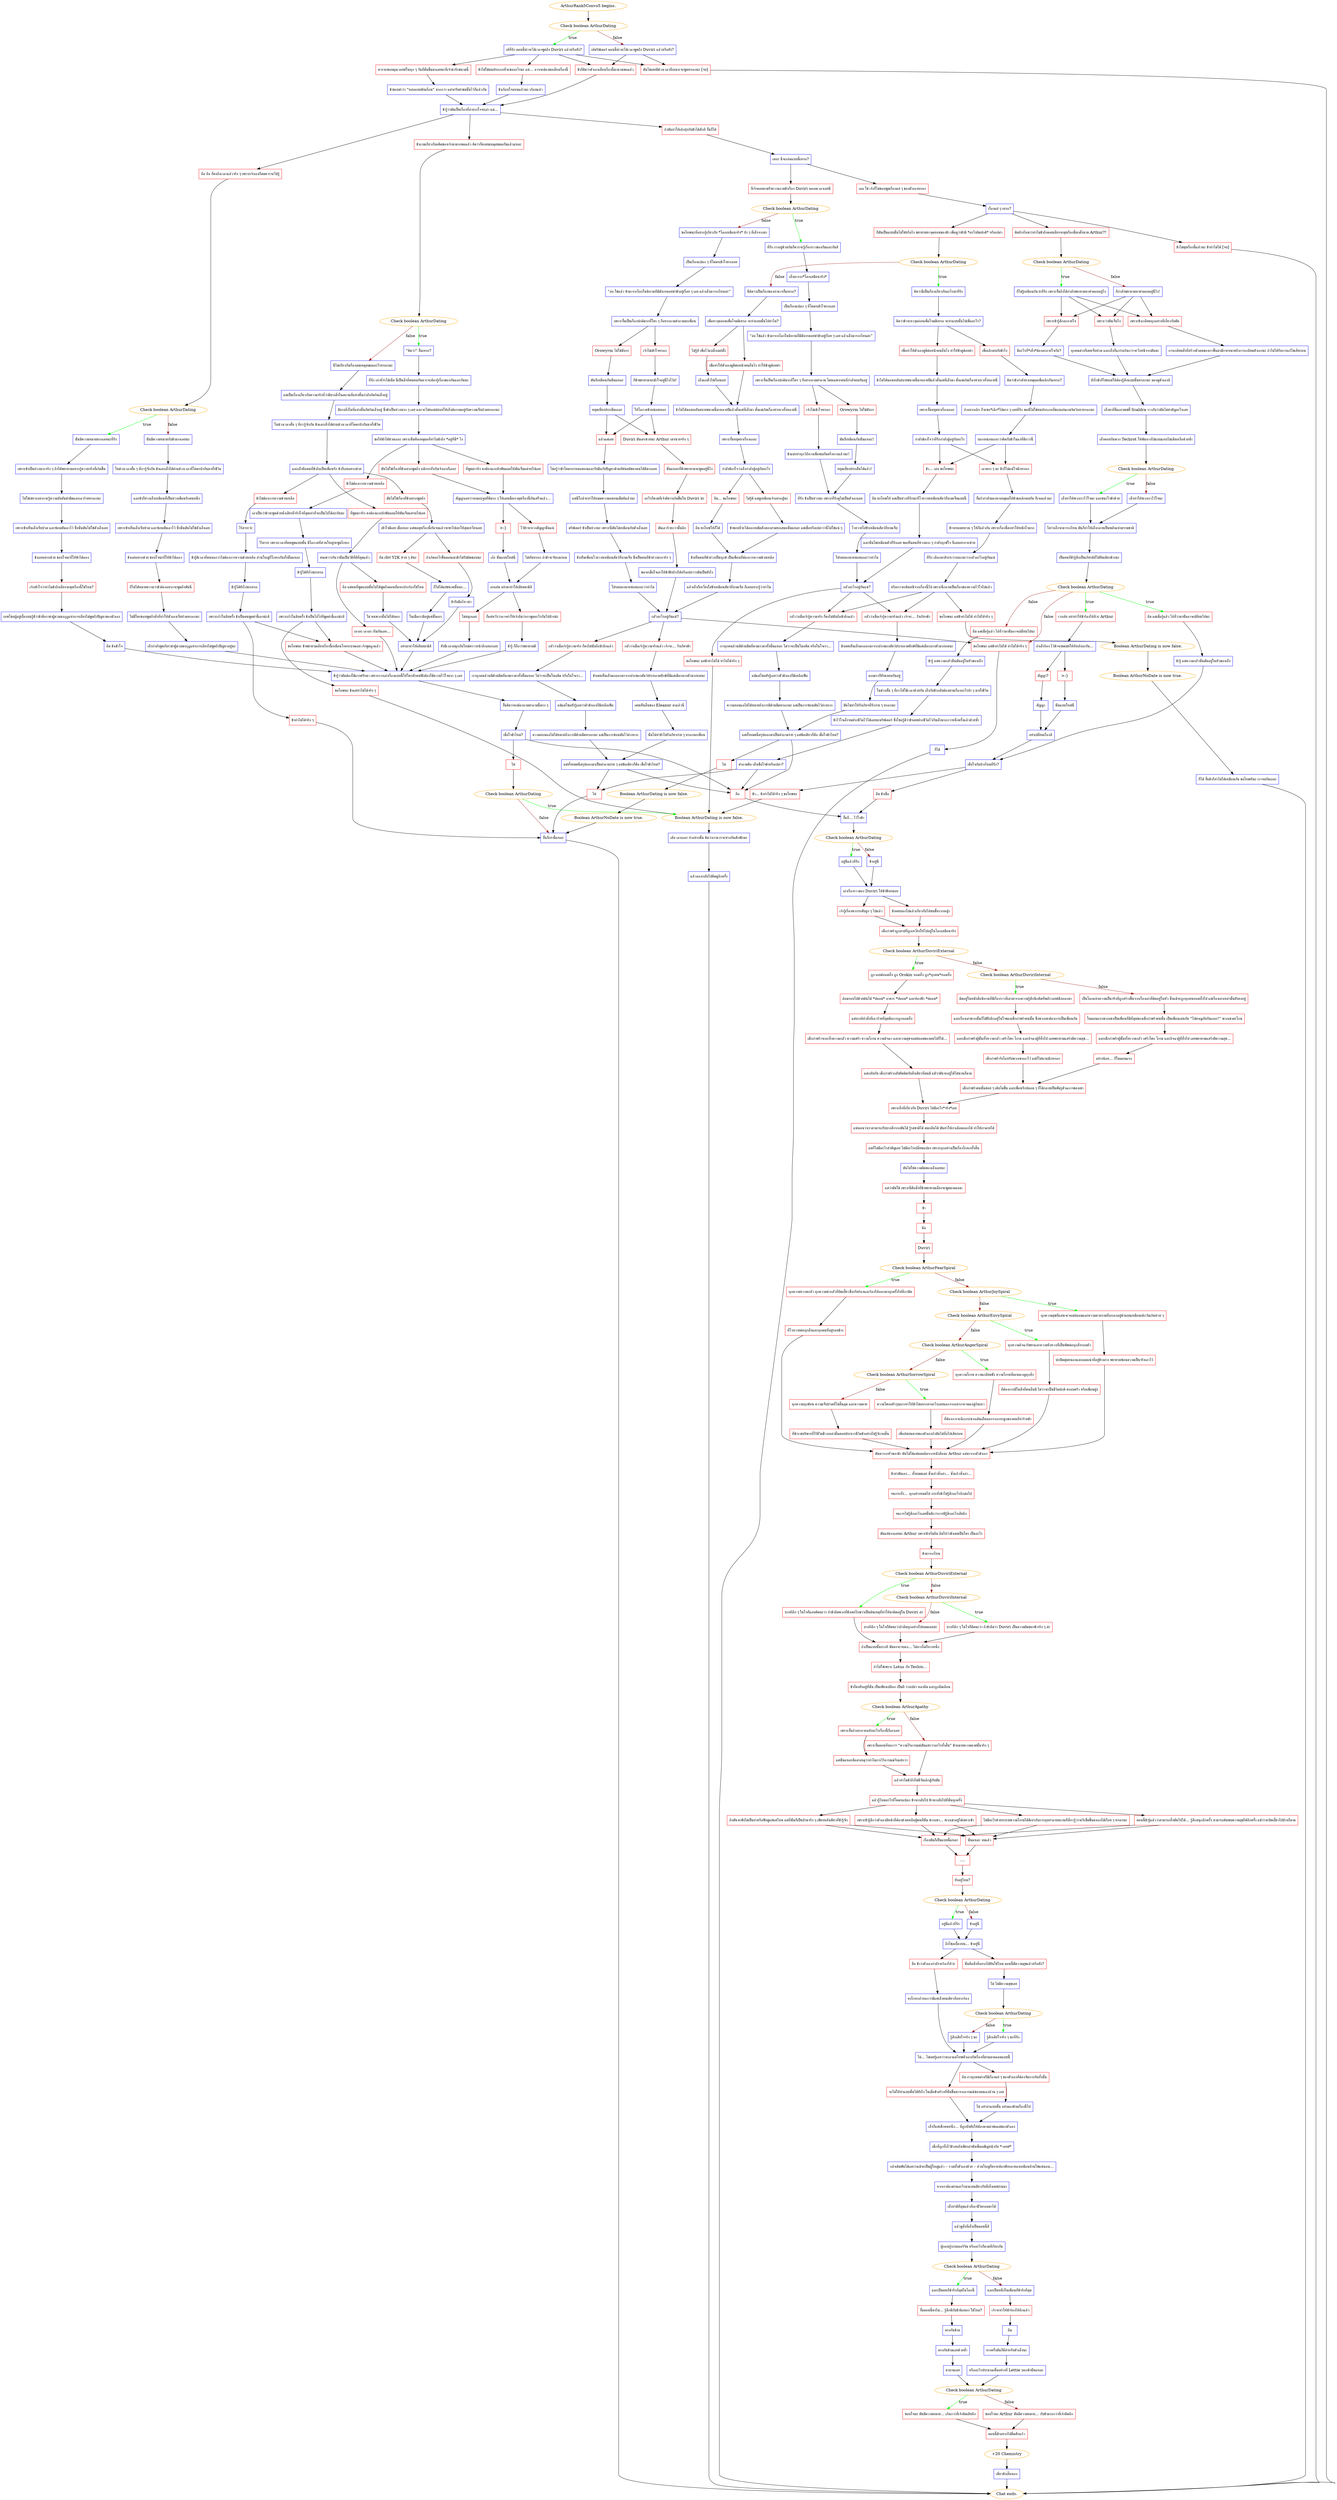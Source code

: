 digraph {
	"ArthurRank5Convo5 begins." [color=orange];
		"ArthurRank5Convo5 begins." -> j4106800456;
	j4106800456 [label="Check boolean ArthurDating",color=orange];
		j4106800456 -> j3853463550 [label=true,color=green];
		j4106800456 -> j1488686642 [label=false,color=brown];
	j3853463550 [label="เฮ้ที่รัก ตอนนี้น่าจะได้เวลาพูดถึง Duviri แล้วหรือยัง?",shape=box,color=blue];
		j3853463550 -> j937963392;
		j3853463550 -> j3157810714;
		j3853463550 -> j4103136814;
		j3853463550 -> j2330216699;
	j1488686642 [label="เฮ้ดริฟเตอร์ ตอนนี้น่าจะได้เวลาพูดถึง Duviri แล้วหรือยัง?",shape=box,color=blue];
		j1488686642 -> j4103136814;
		j1488686642 -> j2330216699;
	j937963392 [label="ควรจะขอบคุณวอยด์ในทุก ๆ วันที่ตื่นขึ้นมาเลยนะที่เจ้าน่ารักขนาดนี้",shape=box,color=red];
		j937963392 -> j1859313951;
	j3157810714 [label="ข้าไม่ใช่คนประเภทที่จะขออะไรนะ แต่... อาจจะต้องขอเลี่ยงเรื่องนี้",shape=box,color=red];
		j3157810714 -> j983787895;
	j4103136814 [label="ข้าก็คิดว่าตัวเองเลี่ยงเรื่องนี้มานานพอแล้ว",shape=box,color=red];
		j4103136814 -> j3047676925;
	j2330216699 [label="มันไม่เคยมีช่วงเวลาที่เหมาะจะพูดหรอกนะ [จบ]",shape=box,color=red];
		j2330216699 -> "Chat ends.";
	j1859313951 [label="ข้าชอบคำว่า \"หล่อแบบดิบเถื่อน\" มากกว่า แต่จะรับคำชมนั้นไว้ก็แล้วกัน",shape=box,color=blue];
		j1859313951 -> j3047676925;
	j983787895 [label="ข้าเกือบใจอ่อนแล้วนะ เกือบแล้ว",shape=box,color=blue];
		j983787895 -> j3047676925;
	j3047676925 [label="ข้ารู้ว่ามันเป็นเรื่องที่ลำบากใจจะเล่า แต่...",shape=box,color=blue];
		j3047676925 -> j1930601791;
		j3047676925 -> j2177535265;
		j3047676925 -> j980870818;
	"Chat ends." [color=orange];
	j1930601791 [label="อือ อือ ก็คงถึงเวลาแล้วจริง ๆ เพราะเจ้าเองก็สมควรจะได้รู้",shape=box,color=red];
		j1930601791 -> j813636759;
	j2177535265 [label="ข้าถามเกี่ยวกับอดีตของเจ้ามามากพอแล้ว คิดว่าก็คงสมเหตุสมผลกันแล้วแหละ",shape=box,color=red];
		j2177535265 -> j2816300089;
	j980870818 [label="ถ้ามันทำให้เลิกยุ่งกับข้าได้สักที งั้นก็ได้",shape=box,color=red];
		j980870818 -> j2866373286;
	j813636759 [label="Check boolean ArthurDating",color=orange];
		j813636759 -> j255652020 [label=true,color=green];
		j813636759 -> j3263533983 [label=false,color=brown];
	j2816300089 [label="Check boolean ArthurDating",color=orange];
		j2816300089 -> j868854741 [label=true,color=green];
		j2816300089 -> j346046920 [label=false,color=brown];
	j2866373286 [label="เฮอะ นี่จะเล่นแบบนี้เหรอ?",shape=box,color=blue];
		j2866373286 -> j1720993566;
		j2866373286 -> j2431203230;
	j255652020 [label="นั่นมีความหมายมากเลยนะที่รัก",shape=box,color=blue];
		j255652020 -> j3360411778;
	j3263533983 [label="นั่นมีความหมายกับข้ามากเลยนะ",shape=box,color=blue];
		j3263533983 -> j972972546;
	j868854741 [label="\"คิดว่า\" งั้นเหรอ?",shape=box,color=blue];
		j868854741 -> j2662059058;
	j346046920 [label="นี่ไม่เกี่ยวกับเรื่องสมเหตุสมผลอะไรหรอกนะ",shape=box,color=blue];
		j346046920 -> j981830628;
	j1720993566 [label="ก็เจ้าคอยตามรังควานถามข้าเรื่อง Duviri ตลอดเวลาเลยนี่",shape=box,color=red];
		j1720993566 -> j4256743418;
	j2431203230 [label="เออ ใช่ เจ้าก็ไม่ชอบพูดเรื่องแย่ ๆ ของตัวเองหรอก",shape=box,color=red];
		j2431203230 -> j2865408087;
	j3360411778 [label="เพราะข้าเป็นห่วงมากจริง ๆ ถึงได้พยายามอยากรู้ความจริงที่เกิดขึ้น",shape=box,color=blue];
		j3360411778 -> j4185169983;
	j972972546 [label="ในช่วงเวลาสั้น ๆ ที่เรารู้จักกัน ข้าและเอ็งได้ผ่านช่วงเวลาที่โคตรบ้ากันมาทั้งชีวิต",shape=box,color=blue];
		j972972546 -> j2365830813;
	j2662059058 [label="ที่รัก เท่าที่จำได้เนี่ย นี่เป็นสิ่งที่คนคบกันควรจะต้องรู้เรื่องของกันและกันนะ",shape=box,color=blue];
		j2662059058 -> j867701149;
	j981830628 [label="แต่เป็นเรื่องเกี่ยวกับความจริงที่ว่ามีบางสิ่งในสถานที่แห่งนั้นกำลังกัดกินเอ็งอยู่",shape=box,color=blue];
		j981830628 -> j438942784;
	j4256743418 [label="Check boolean ArthurDating",color=orange];
		j4256743418 -> j2361625243 [label=true,color=green];
		j4256743418 -> j4098729939 [label=false,color=brown];
	j2865408087 [label="เรื่องแย่ ๆ เหรอ?",shape=box,color=blue];
		j2865408087 -> j78517825;
		j2865408087 -> j1124168787;
		j2865408087 -> j3415241903;
	j4185169983 [label="ไม่ใช่เพราะอยากจะรู้ความลับอันดำมืดและเลวร้ายหรอกนะ",shape=box,color=blue];
		j4185169983 -> j1809291237;
	j2365830813 [label="และข้าก็ห่วงเอ็งเหมือนที่เป็นห่วงเพื่อนรักคนหนึ่ง",shape=box,color=blue];
		j2365830813 -> j3047428735;
	j867701149 [label="มีบางสิ่งในที่แห่งนั้นกัดกินเอ็งอยู่ ซึ่งข้าเป็นห่วงมาก ๆ เลย และจะไม่ยอมปล่อยให้เอ็งต้องจมอยู่กับความเจ็บปวดหรอกนะ",shape=box,color=blue];
		j867701149 -> j521383734;
	j438942784 [label="ในช่วงเวลาสั้น ๆ ที่เรารู้จักกัน ข้าและเอ็งได้ผ่านช่วงเวลาที่โคตรบ้ากันมาทั้งชีวิต",shape=box,color=blue];
		j438942784 -> j102631459;
	j2361625243 [label="ที่รัก เราอยู่ด้วยกันก็ควรจะรู้เรื่องราวของกันและกันสิ",shape=box,color=blue];
		j2361625243 -> j3083301549;
	j4098729939 [label="ขอโทษนะที่อยากรู้เกี่ยวกับ *โลกเหมือนจริง* บ้า ๆ ที่เอ็งจากมา",shape=box,color=blue];
		j4098729939 -> j2627773809;
	j78517825 [label="ก็มันเป็นแบบนั้นไม่ใช่หรือไง พยายามหาจุดอ่อนของข้า เพื่อดูว่าข้ามี *อะไรผิดปกติ* หรือเปล่า",shape=box,color=red];
		j78517825 -> j1328464596;
	j1124168787 [label="คิดบ้างไหมว่าทำไมข้าถึงคอยเลี่ยงจะคุยเรื่องนี้มาตั้งนาน Arthur?!",shape=box,color=red];
		j1124168787 -> j681698609;
	j3415241903 [label="ข้าไม่คุยเรื่องนี้แล้วนะ ข้าทำไม่ได้ [จบ]",shape=box,color=red];
		j3415241903 -> "Chat ends.";
	j1809291237 [label="เพราะข้าเห็นเอ็งเจ็บปวด และซ่อนมันเอาไว้ ซึ่งนั่นมันไม่ใช่ตัวเอ็งเลย",shape=box,color=blue];
		j1809291237 -> j3033972371;
	j3047428735 [label="เพราะข้าเห็นเอ็งเจ็บปวด และซ่อนมันเอาไว้ ซึ่งนั่นมันไม่ใช่ตัวเอ็งเลย",shape=box,color=blue];
		j3047428735 -> j668546982;
	j521383734 [label="ขอให้ข้าได้ช่วยเถอะ เพราะนั่นคือเหตุผลที่ทำไมข้าถึง *อยู่ที่นี่* ไง",shape=box,color=blue];
		j521383734 -> j916924565;
		j521383734 -> j3432240484;
		j521383734 -> j1530133;
	j102631459 [label="และเอ็งคือคนที่ข้าถือเป็นเพื่อนรัก ข้าก็เลยอยากช่วย",shape=box,color=blue];
		j102631459 -> j1031396356;
		j102631459 -> j1439332335;
		j102631459 -> j1361580928;
	j3083301549 [label="เอ็งมาจาก*โลกเสมือนจริง*",shape=box,color=blue];
		j3083301549 -> j844856726;
	j2627773809 [label="เป็นเรื่องแปลก ๆ ที่โคตรเข้าใจยากเลย",shape=box,color=blue];
		j2627773809 -> j2371430351;
	j1328464596 [label="Check boolean ArthurDating",color=orange];
		j1328464596 -> j1198247020 [label=true,color=green];
		j1328464596 -> j1603555814 [label=false,color=brown];
	j681698609 [label="Check boolean ArthurDating",color=orange];
		j681698609 -> j2656535879 [label=true,color=green];
		j681698609 -> j538093379 [label=false,color=brown];
	j3033972371 [label="ข้าเลยอยากช่วย ขอบใจนะที่ให้ข้าได้ลอง",shape=box,color=blue];
		j3033972371 -> j4154234923;
	j668546982 [label="ข้าเลยอยากช่วย ขอบใจนะที่ให้ข้าได้ลอง",shape=box,color=blue];
		j668546982 -> j4238250867;
	j916924565 [label="ข้าไม่ต้องการความช่วยเหลือ",shape=box,color=red];
		j916924565 -> j1746177003;
	j3432240484 [label="มันไม่ใช่เรื่องที่ข้าอยากพูดถึง แม้กระทั่งกับเจ้าเองก็เถอะ",shape=box,color=red];
		j3432240484 -> j2033495624;
	j1530133 [label="ที่พูดมาจริง คงต้องแกะผ้าพันแผลให้มันเจ็บแต่จบไปเลย",shape=box,color=red];
		j1530133 -> j2033495624;
	j1031396356 [label="มันไม่ใช่เรื่องที่ข้าอยากพูดถึง",shape=box,color=red];
		j1031396356 -> j3932152779;
	j1439332335 [label="ที่พูดมาจริง คงต้องแกะผ้าพันแผลให้มันเจ็บแต่จบไปเลย",shape=box,color=red];
		j1439332335 -> j1481805616;
	j1361580928 [label="ข้าไม่ต้องการความช่วยเหลือ",shape=box,color=red];
		j1361580928 -> j4034665307;
	j844856726 [label="เป็นเรื่องแปลก ๆ ที่โคตรเข้าใจยากเลย",shape=box,color=blue];
		j844856726 -> j3093767878;
	j2371430351 [label="“อ๋อ ใช่แล้ว ข้ามาจากโลกในนิทานที่มีมังกรคอยฆ่าข้าอยู่เรื่อย ๆ เลย แล้วเอ็งมาจากไหนล่ะ”",shape=box,color=blue];
		j2371430351 -> j3517984074;
	j1198247020 [label="คิดว่านี่เป็นเรื่องเกี่ยวกับอะไรล่ะที่รัก",shape=box,color=blue];
		j1198247020 -> j3582475876;
	j1603555814 [label="นี่คิดว่าเป็นเรื่องของอำนาจงั้นเหรอ?",shape=box,color=blue];
		j1603555814 -> j1694079493;
	j2656535879 [label="ก็ไม่รู้เหมือนกันว่ะที่รัก เพราะงั้นถึงได้กำลังพยายามหาคำตอบอยู่ไง",shape=box,color=blue];
		j2656535879 -> j1837272293;
		j2656535879 -> j199075392;
		j2656535879 -> j765629594;
	j538093379 [label="ก็กำลังพยายามหาคำตอบอยู่นี่ไง!",shape=box,color=blue];
		j538093379 -> j1837272293;
		j538093379 -> j199075392;
		j538093379 -> j765629594;
	j4154234923 [label="เจ้าเข้าใจว่าทำไมข้าถึงเลี่ยงจะคุยเรื่องนี้ใช่ไหม?",shape=box,color=red];
		j4154234923 -> j3421639345;
	j4238250867 [label="ก็ไม่ได้หมายความว่าข้าต้องอยากจะพูดถึงมันนี่",shape=box,color=red];
		j4238250867 -> j3538392842;
	j1746177003 [label="เอาเป็นว่าข้าจะพูดด้วยน้ำเสียงที่จริงใจที่สุดเท่าที่จะเป็นไปได้ละกันนะ",shape=box,color=blue];
		j1746177003 -> j67287863;
	j2033495624 [label="สัญญาเลยว่าจะมอบจูบที่ดีมาก ๆ ให้เลยเมื่อเราคุยเรื่องนี้กันเสร็จแล้ว...",shape=box,color=blue];
		j2033495624 -> j2394898271;
		j2033495624 -> j2438865622;
	j3932152779 [label="เข้าใจดีเลย เชื่อเหอะ แต่พอคุยเรื่องนี้กันจบแล้วจะพาไปเมาให้สุดเหวี่ยงเลย",shape=box,color=blue];
		j3932152779 -> j3835152440;
		j3932152779 -> j3487960380;
	j1481805616 [label="คนเขาว่ากันว่านั่นเป็นวิธีที่ดีที่สุดแล้ว",shape=box,color=blue];
		j1481805616 -> j2513320144;
		j1481805616 -> j2823961313;
	j4034665307 [label="ไร้สาระว่ะ",shape=box,color=blue];
		j4034665307 -> j2432754097;
	j3093767878 [label="“อ๋อ ใช่แล้ว ข้ามาจากโลกในนิทานที่มีมังกรคอยฆ่าข้าอยู่เรื่อย ๆ เลย แล้วเอ็งมาจากไหนล่ะ”",shape=box,color=blue];
		j3093767878 -> j13130709;
	j3517984074 [label="เพราะงั้นเป็นเรื่องปกติมากที่ใคร ๆ ก็อยากถามคำถามนะเพื่อน",shape=box,color=blue];
		j3517984074 -> j1508757375;
		j3517984074 -> j423924126;
	j3582475876 [label="คิดว่าข้าจะหาจุดอ่อนเพื่อโจมตีเหรอ จะทำแบบนั้นไปเพื่ออะไร?",shape=box,color=blue];
		j3582475876 -> j3657207477;
		j3582475876 -> j1213006211;
	j1694079493 [label="เพื่อหาจุดอ่อนเพื่อโจมตีเหรอ จะทำแบบนั้นไปทำไม?",shape=box,color=blue];
		j1694079493 -> j2924698170;
		j1694079493 -> j2539693278;
	j1837272293 [label="เพราะข้ารู้สึกละอายใจ",shape=box,color=red];
		j1837272293 -> j2559756526;
	j199075392 [label="เพราะว่ามันเจ็บไง",shape=box,color=red];
		j199075392 -> j3926320675;
	j765629594 [label="เพราะข้าเกลียดทุกอย่างที่เกี่ยวกับมัน",shape=box,color=red];
		j765629594 -> j1661061966;
	j3421639345 [label="เทพโซลผู้อยู่เบื้องบนรู้ดีว่าข้าคือราชาผู้สวมมงกุฎแห่งการเลี่ยงไม่พูดถึงปัญหาของตัวเอง",shape=box,color=blue];
		j3421639345 -> j1093788685;
	j3538392842 [label="ไม่มีใครชอบพูดถึงสิ่งที่ทำให้ตัวเองเจ็บปวดหรอกนะ",shape=box,color=blue];
		j3538392842 -> j3103734201;
	j67287863 [label="ไร้สาระ เพราะเวลาที่คนพูดแบบนั้น มีโอกาสที่ส่วนใหญ่จะพูดโกหก",shape=box,color=blue];
		j67287863 -> j1856018651;
	j2394898271 [label="ไว้ข้าจะทวงสัญญานั่นแน่",shape=box,color=red];
		j2394898271 -> j3685388724;
	j2438865622 [label=">:}",shape=box,color=red];
		j2438865622 -> j2788336646;
	j3835152440 [label="อืม เบียร์ Y2K ห่วย ๆ สินะ",shape=box,color=red];
		j3835152440 -> j3988026686;
	j3487960380 [label="ถ้าเกิดอะไรขึ้นตอนเมาข้าไม่รับผิดชอบนะ",shape=box,color=red];
		j3487960380 -> j875883414;
	j2513320144 [label="อือ แต่คนที่พูดแบบนั้นไม่ได้พูดถึงตอนที่แหกปากร้องใช่ไหม",shape=box,color=red];
		j2513320144 -> j2463716536;
	j2823961313 [label="เอาละ เอาละ เริ่มกันเลย...",shape=box,color=red];
		j2823961313 -> j3984962951;
	j2432754097 [label="ข้ารู้ดีเวลาที่คนบอกว่าไม่ต้องการความช่วยเหลือ ส่วนใหญ่ก็โกหกกันทั้งนั้นแหละ",shape=box,color=blue];
		j2432754097 -> j2908964207;
	j13130709 [label="เพราะงั้นเป็นเรื่องปกติมากที่ใคร ๆ ก็อยากถามคำถาม โดยเฉพาะคนที่กำลังคบกันอยู่",shape=box,color=blue];
		j13130709 -> j3158312562;
		j13130709 -> j1800475476;
	j1508757375 [label="เจ้าไม่เข้าใจหรอก",shape=box,color=red];
		j1508757375 -> j2951596335;
	j423924126 [label="Orowyrm ไม่ใช่มังกร",shape=box,color=red];
		j423924126 -> j3463480825;
	j3657207477 [label="เพื่อทำให้ตัวเองดูดีต่อหน้าคนอื่นไง ทำให้ข้าดูด้อยค่า",shape=box,color=red];
		j3657207477 -> j501903921;
	j1213006211 [label="เพื่อเลิกคบกับข้าไง",shape=box,color=red];
		j1213006211 -> j2004604930;
	j2924698170 [label="เพื่อทำให้ตัวเองดูดีต่อหน้าคนอื่นไง ทำให้ข้าดูด้อยค่า",shape=box,color=red];
		j2924698170 -> j1477322229;
	j2539693278 [label="ไม่รู้สิ เพื่อไว้แบล็กเมล์มั้ง",shape=box,color=red];
		j2539693278 -> j2396510847;
	j2559756526 [label="มีอะไรที่*เอ็ง*ต้องละอายใจกัน?",shape=box,color=blue];
		j2559756526 -> j654271596;
	j3926320675 [label="ทุกคนต่างก็เคยเจ็บปวด และเอ็งก็แกร่งเกินกว่าจะวิ่งหนีจากมันนะ",shape=box,color=blue];
		j3926320675 -> j654271596;
	j1661061966 [label="การเกลียดสิ่งที่สร้างตัวตนของเราขึ้นมามักจะหมายถึงการเกลียดตัวเองนะ ถ้าไม่ได้รับการแก้ไขเสียก่อน",shape=box,color=blue];
		j1661061966 -> j654271596;
	j1093788685 [label="อืม ข้าเข้าใจ",shape=box,color=blue];
		j1093788685 -> j3984962951;
	j3103734201 [label="เอ็งกำลังพูดกับราชาผู้สวมมงกุฎแห่งการเลี่ยงไม่พูดถึงปัญหาอยู่นะ",shape=box,color=blue];
		j3103734201 -> j3984962951;
	j1856018651 [label="ข้ารู้ได้ยังไงน่ะเหรอ",shape=box,color=blue];
		j1856018651 -> j639462986;
	j3685388724 [label="ไม่ทันหรอก ถ้าข้าจะจับกดก่อน",shape=box,color=blue];
		j3685388724 -> j2516273332;
	j2788336646 [label="เอ๊ะ นั่นแบบใหม่นี่",shape=box,color=blue];
		j2788336646 -> j2516273332;
	j3988026686 [label="ก็ไม่ได้แย่ขนาดนั้นนะ...",shape=box,color=blue];
		j3988026686 -> j1134819643;
	j875883414 [label="ข้ารับมือไหวน่า",shape=box,color=blue];
		j875883414 -> j1264134041;
	j2463716536 [label="ไม่ คนพวกนั้นไม่ได้บอก",shape=box,color=blue];
		j2463716536 -> j1264134041;
	j3984962951 [label="ข้ารู้ว่ามันต้องใช้แรงศรัทธา เพราะการเล่าเรื่องแบบนี้ให้ใครสักคนฟังต้องใช้ความไว้ใจมาก ๆ เลย",shape=box,color=blue];
		j3984962951 -> j1054830671;
	j2908964207 [label="ข้ารู้ได้ยังไงน่ะเหรอ",shape=box,color=blue];
		j2908964207 -> j1514090716;
	j3158312562 [label="เจ้าไม่เข้าใจหรอก",shape=box,color=red];
		j3158312562 -> j689146676;
	j1800475476 [label="Orowyrm ไม่ใช่มังกร",shape=box,color=red];
		j1800475476 -> j2926881680;
	j2951596335 [label="ก็ข้าพยายามจะเข้าใจอยู่นี่ไงโว้ย!",shape=box,color=blue];
		j2951596335 -> j1858185852;
	j3463480825 [label="มันก็เหมือนกันนั่นแหละ",shape=box,color=blue];
		j3463480825 -> j863677137;
	j501903921 [label="ข้าไม่ได้นอนหลับสบายขนาดนี้มาหลายปีแล้วตั้งแต่ที่เอ็งมา ตั้งแต่เกิดเรื่องห่าเหวทั้งหลายนี่",shape=box,color=blue];
		j501903921 -> j3756946586;
	j2004604930 [label="คิดว่าข้ากำลังหาเหตุผลเพื่อเลิกกันเหรอ?",shape=box,color=blue];
		j2004604930 -> j3646534778;
	j1477322229 [label="ข้าไม่ได้นอนหลับสบายขนาดนี้มาหลายปีแล้วตั้งแต่ที่เอ็งมา ตั้งแต่เกิดเรื่องห่าเหวทั้งหลายนี่",shape=box,color=blue];
		j1477322229 -> j3449872224;
	j2396510847 [label="เอ็งแถมั่วไปเรื่อยเลย",shape=box,color=blue];
		j2396510847 -> j1477322229;
	j654271596 [label="ยังไงข้าก็ไม่ยอมให้ต้องรู้สึกแบบนั้นหรอกนะ มองดูตัวเองสิ",shape=box,color=blue];
		j654271596 -> j3662280753;
	j639462986 [label="เพราะเก้าในสิบครั้ง ข้าเป็นไอ้โง่ที่พูดคำนี้เองน่ะสิ",shape=box,color=blue];
		j639462986 -> j230080270;
		j639462986 -> j466105225;
	j2516273332 [label="อะแฮ่ม อย่ามาทำให้เสียสมาธิสิ",shape=box,color=blue];
		j2516273332 -> j1586350042;
		j2516273332 -> j1874227956;
	j1134819643 [label="ในเมื่อเรามีอยู่แค่นั้นเอง",shape=box,color=blue];
		j1134819643 -> j1264134041;
	j1264134041 [label="อย่ามาทำให้เสียสมาธิสิ",shape=box,color=blue];
		j1264134041 -> j3984962951;
	j1054830671 [label="งั้นคิดว่าคงต้องถามคำถามนี้ตรง ๆ",shape=box,color=blue];
		j1054830671 -> j37496408;
	j1514090716 [label="เพราะเก้าในสิบครั้ง ข้าเป็นคนพูดคำนี้เองน่ะสิ",shape=box,color=blue];
		j1514090716 -> j230080270;
		j1514090716 -> j3491937376;
	j689146676 [label="ข้าแม่งทำทุกวิถีทางเพื่อพบกันครึ่งทางแล้วนะ!",shape=box,color=blue];
		j689146676 -> j3809995849;
	j2926881680 [label="มันก็เหมือนกันนั่นแหละ!",shape=box,color=blue];
		j2926881680 -> j537500156;
	j1858185852 [label="ให้โอกาสข้าหน่อยเหอะ",shape=box,color=blue];
		j1858185852 -> j658685764;
		j1858185852 -> j2768319034;
	j863677137 [label="หยุดเบี่ยงประเด็นเถอะ",shape=box,color=blue];
		j863677137 -> j658685764;
		j863677137 -> j2768319034;
	j3756946586 [label="เพราะงั้นหยุดหาเรื่องเถอะ",shape=box,color=blue];
		j3756946586 -> j3816870968;
	j3646534778 [label="ถ้าอยากเลิก ก็จะขอ*เลิก*ไปตรง ๆ เลยที่รัก พอดีไม่ใช่คนประเภทที่ชอบเล่นเกมจิตวิทยาหรอกนะ",shape=box,color=blue];
		j3646534778 -> j1478404762;
	j3449872224 [label="เพราะงั้นหยุดหาเรื่องเถอะ",shape=box,color=blue];
		j3449872224 -> j3271168248;
	j3662280753 [label="เอ็งมาที่นี่และบดขยี้ Scaldra ราวกับว่ามันไม่สำคัญอะไรเลย",shape=box,color=blue];
		j3662280753 -> j3830131920;
	j230080270 [label="ขอโทษนะ ข้าพยายามเลี่ยงเรื่องนี้เหมือนโรคระบาดเลย เจ้าพูดถูกแล้ว",shape=box,color=red];
		j230080270 -> j3984962951;
	j466105225 [label="ขอโทษนะ ข้าแค่ทำไม่ได้จริง ๆ",shape=box,color=red];
		j466105225 -> j2064024851;
	j1586350042 [label="ไม่สนุกเลย",shape=box,color=red];
		j1586350042 -> j744653308;
	j1874227956 [label="ก็แค่หวังว่าอาจทำให้เจ้าลืมว่าเราพูดอะไรกันไปบ้างน่ะ",shape=box,color=red];
		j1874227956 -> j3832567954;
	j37496408 [label="เชื่อใจข้าไหม?",shape=box,color=blue];
		j37496408 -> j1645485953;
		j37496408 -> j3833731473;
	j3491937376 [label="ข้าทำไม่ได้จริง ๆ",shape=box,color=red];
		j3491937376 -> j2328987251;
	j3809995849 [label="ที่รัก ข้าเป็นห่วงนะ เพราะที่รักดูไม่เป็นตัวเองเลย",shape=box,color=blue];
		j3809995849 -> j2911472837;
	j537500156 [label="หยุดเบี่ยงประเด็นได้แล้ว!",shape=box,color=blue];
		j537500156 -> j3809995849;
	j658685764 [label="Duviri มันเฮงซวยนะ Arthur เฮงซวยจริง ๆ",shape=box,color=red];
		j658685764 -> j2965430656;
	j2768319034 [label="แล้วแต่เลย",shape=box,color=red];
		j2768319034 -> j1148268157;
	j3816870968 [label="กำลังข้องใจว่าที่รักกำลังสู้อยู่กับอะไร",shape=box,color=blue];
		j3816870968 -> j3047257166;
		j3816870968 -> j2840526591;
	j1478404762 [label="บอกหน่อยเถอะว่าคิดกับข้าในแง่ที่ดีกว่านี้",shape=box,color=blue];
		j1478404762 -> j3047257166;
		j1478404762 -> j2840526591;
	j3271168248 [label="กำลังข้องใจว่าเอ็งกำลังสู้อยู่กับอะไร",shape=box,color=blue];
		j3271168248 -> j238345414;
		j3271168248 -> j3326295233;
	j3830131920 [label="เอ็งคอยกันพวก Techrot ให้พ้นทางไปแบบแทบไม่เสียเหงื่อด้วยซ้ำ",shape=box,color=blue];
		j3830131920 -> j3874916649;
	j2064024851 [label="Boolean ArthurDating is now false.",color=orange];
		j2064024851 -> j3236842014;
	j744653308 [label="ยังมีเวลาสนุกกันใหม่คราวหน้าอีกเยอะเลย",shape=box,color=blue];
		j744653308 -> j3984962951;
	j3832567954 [label="ข้ารู้ ก็ถือว่าพยายามดี",shape=box,color=blue];
		j3832567954 -> j3984962951;
	j1645485953 [label="อือ",shape=box,color=red];
		j1645485953 -> j4293879600;
	j3833731473 [label="ไม่",shape=box,color=red];
		j3833731473 -> j756413796;
	j2328987251 [label="งั้นก็เท่านี้แหละ",shape=box,color=blue];
		j2328987251 -> "Chat ends.";
	j2911472837 [label="โวยวายใส่ข้าเหมือนสัตว์ที่บาดเจ็บ",shape=box,color=blue];
		j2911472837 -> j846008905;
	j2965430656 [label="นั่นแหละที่ข้าพยายามจะพูดอยู่นี่ไง",shape=box,color=red];
		j2965430656 -> j1711691950;
	j1148268157 [label="โซลรู้ว่าข้าโคตรทรหดอดทนและรับมือกับปัญหาด้านทัศนคติของคนได้ดีมากเลย",shape=box,color=blue];
		j1148268157 -> j2967472448;
	j3047257166 [label="ข้า... เอ่อ ขอโทษนะ",shape=box,color=red];
		j3047257166 -> j2996502381;
	j2840526591 [label="เอาตรง ๆ นะ ข้าก็ไม่แน่ใจนักหรอก",shape=box,color=red];
		j2840526591 -> j985958052;
	j238345414 [label="อืม... ขอโทษนะ",shape=box,color=red];
		j238345414 -> j2470953066;
	j3326295233 [label="ไม่รู้ดิ แต่ดูเหมือนเจ้าอยากสู้นะ",shape=box,color=red];
		j3326295233 -> j734730832;
	j3874916649 [label="Check boolean ArthurDating",color=orange];
		j3874916649 -> j2779808335 [label=true,color=green];
		j3874916649 -> j289323678 [label=false,color=brown];
	j3236842014 [label="เฮ้อ เอาเถอะ ถ้าอย่างนั้น คิดว่าเราควรจะห่างกันสักพักนะ",shape=box,color=blue];
		j3236842014 -> j2052473229;
	j4293879600 [label="งั้นก็... ไว้ใจข้า",shape=box,color=blue];
		j4293879600 -> j2112843565;
	j756413796 [label="Check boolean ArthurDating",color=orange];
		j756413796 -> j2064024851 [label=true,color=green];
		j756413796 -> j2328987251 [label=false,color=brown];
	j846008905 [label="โปรดบอกมาหน่อยเถอะว่าทำไม",shape=box,color=blue];
		j846008905 -> j615532424;
	j1711691950 [label="อะไรก็ตามที่เจ้าคิดว่าเกิดขึ้นใน Duviri น่ะ",shape=box,color=red];
		j1711691950 -> j1875119401;
	j2967472448 [label="แต่นี่ใกล้จะทำให้หมดความอดทนเต็มทีแล้วนะ",shape=box,color=blue];
		j2967472448 -> j3358829402;
	j2996502381 [label="อืม ยกโทษให้ แต่เป็นห่วงที่รักนะที่โวยวายเหมือนสัตว์ที่บาดเจ็บแบบนี้",shape=box,color=blue];
		j2996502381 -> j2677049525;
	j985958052 [label="งั้นถ้ากำลังมองหาเหตุผลให้ข้าขอเลิกคบกัน ก็เจอแล้วนะ",shape=box,color=blue];
		j985958052 -> j3678887459;
	j2470953066 [label="อืม ยกโทษให้ก็ได้",shape=box,color=blue];
		j2470953066 -> j3906328874;
	j734730832 [label="ข้าชอบที่จะได้ออกหมัดสักสองสามยกเสมอนั่นแหละ แต่เชื่อหรือเปล่าว่านี่ไม่ใช่แน่ ๆ",shape=box,color=blue];
		j734730832 -> j3906328874;
	j2779808335 [label="เอ็งทำให้พวกเราไว้ใจนะ และชนะใจข้าด้วย",shape=box,color=blue];
		j2779808335 -> j1826152017;
	j289323678 [label="เอ็งทำให้พวกเราไว้ใจนะ",shape=box,color=blue];
		j289323678 -> j1826152017;
	j2052473229 [label="แล้วลองกลับไปคิดดูอีกครั้ง",shape=box,color=blue];
		j2052473229 -> "Chat ends.";
	j2112843565 [label="Check boolean ArthurDating",color=orange];
		j2112843565 -> j1035925301 [label=true,color=green];
		j2112843565 -> j27521126 [label=false,color=brown];
	j615532424 [label="กลัวอะไรอยู่กันแน่?",shape=box,color=blue];
		j615532424 -> j3139113035;
		j615532424 -> j594792273;
		j615532424 -> j1169434543;
	j1875119401 [label="มันเลวร้ายกว่านั้นอีก",shape=box,color=red];
		j1875119401 -> j1109306563;
	j3358829402 [label="ดริฟเตอร์ ข้าเป็นห่วงนะ เพราะนี่มันไม่เหมือนกับตัวเอ็งเลย",shape=box,color=blue];
		j3358829402 -> j1278907031;
	j2677049525 [label="และนั่นไม่เหมือนตัวที่รักเลย พอเห็นคนที่ห่วงมาก ๆ กำลังทุกข์ใจ ก็เลยอยากจะช่วย",shape=box,color=blue];
		j2677049525 -> j615532424;
	j3678887459 [label="ข้าจะยอมหยวน ๆ ให้ก็แล้วกัน เพราะเรื่องนี้คงทำให้หนักใจมาก",shape=box,color=blue];
		j3678887459 -> j3591216532;
	j3906328874 [label="ข้าเห็นคนที่ข้าห่วงเป็นทุกข์ เป็นเพื่อนที่ต้องการความช่วยเหลือ",shape=box,color=blue];
		j3906328874 -> j3621890769;
	j1826152017 [label="ไม่ว่าเอ็งจะมาจากไหน มันก็ทำให้เอ็งกลายเป็นพลังแห่งธรรมชาติ",shape=box,color=blue];
		j1826152017 -> j168438081;
	j1035925301 [label="อยู่นี่แล้วที่รัก",shape=box,color=blue];
		j1035925301 -> j205944650;
	j27521126 [label="ข้าอยู่นี่",shape=box,color=blue];
		j27521126 -> j205944650;
	j3139113035 [label="ขอโทษนะ แต่ข้าทำไม่ได้ ทำไม่ได้จริง ๆ",shape=box,color=red];
		j3139113035 -> j2064024851;
	j594792273 [label="กลัวว่าเมื่อเจ้ารู้ความจริงแล้ว เจ้าจะ... รังเกียจข้า",shape=box,color=red];
		j594792273 -> j3254716198;
	j1169434543 [label="กลัวว่าเมื่อเจ้ารู้ความจริง ก็คงไม่นับถือข้าอีกแล้ว",shape=box,color=red];
		j1169434543 -> j914527451;
	j1109306563 [label="พอจะเชื่อใจเล่าให้ข้าฟังบ้างได้หรือเปล่าว่ามันเป็นยังไง",shape=box,color=blue];
		j1109306563 -> j725031143;
	j1278907031 [label="ข้าเห็นเพื่อนโวยวายเหมือนสัตว์ที่บาดเจ็บ ซึ่งเป็นคนที่ข้าห่วงมากจริง ๆ",shape=box,color=blue];
		j1278907031 -> j1817290884;
	j3591216532 [label="ที่รัก เลือกมาสิระหว่างบอกมาว่ากลัวอะไรอยู่กันแน่",shape=box,color=blue];
		j3591216532 -> j2713510809;
	j3621890769 [label="แล้วเอ็งก็เหวี่ยงใส่ข้าเหมือนสัตว์ที่บาดเจ็บ ก็เลยอยากรู้ว่าทำไม",shape=box,color=blue];
		j3621890769 -> j725031143;
	j168438081 [label="เป็นคนที่ข้ารู้สึกเป็นเกียรติที่ได้ยืนเคียงข้างนะ",shape=box,color=blue];
		j168438081 -> j303845009;
	j205944650 [label="เล่าเรื่องราวของ Duviri ให้ข้าฟังหน่อย",shape=box,color=blue];
		j205944650 -> j1620210893;
		j205944650 -> j1529361038;
	j3254716198 [label="ข้าเคยเห็นเอ็งตกออกมาจากปากของสัตว์ประหลาดยักษ์ที่มีแต่เมือกบางตัวมาก่อนนะ",shape=box,color=blue];
		j3254716198 -> j3947336297;
	j914527451 [label="เราทุกคนล้วนมีด้านมืดที่ตามเรามาทั้งนั้นแหละ ไม่ว่าจะเป็นในอดีต หรือในใจเรา...",shape=box,color=blue];
		j914527451 -> j901031301;
	j725031143 [label="กลัวอะไรอยู่กันแน่?",shape=box,color=blue];
		j725031143 -> j4252976560;
		j725031143 -> j1996824764;
		j725031143 -> j1186323194;
	j1817290884 [label="โปรดบอกมาหน่อยเถอะว่าทำไม",shape=box,color=blue];
		j1817290884 -> j725031143;
	j2713510809 [label="หรือเราจะเดินหนีจากเรื่องนี้ไป เพราะนี่กลายเป็นเรื่องของความไว้ใจไปแล้ว",shape=box,color=blue];
		j2713510809 -> j594792273;
		j2713510809 -> j1169434543;
		j2713510809 -> j2144286180;
	j303845009 [label="Check boolean ArthurDating",color=orange];
		j303845009 -> j2081784820 [label=true,color=green];
		j303845009 -> j4284399575 [label=true,color=green];
		j303845009 -> j320487029 [label=false,color=brown];
		j303845009 -> j1186323194 [label=false,color=brown];
	j1620210893 [label="เจ้ารู้เรื่องพวกระดับสูง ๆ ไปแล้ว",shape=box,color=red];
		j1620210893 -> j3822843400;
	j1529361038 [label="ข้าเคยบอกไปแล้วเกี่ยวกับไอ้ชนชั้นรากหญ้า",shape=box,color=red];
		j1529361038 -> j3822843400;
	j3947336297 [label="แถมเราก็ยังคงคบกันอยู่",shape=box,color=blue];
		j3947336297 -> j4090502185;
	j901031301 [label="แม้แต่โซลยังรู้เลยว่าตัวข้าเองก็มีเหลือเฟือ",shape=box,color=blue];
		j901031301 -> j980197585;
	j4252976560 [label="กลัวว่าเมื่อเจ้ารู้ความจริงแล้ว เจ้าจะ... รังเกียจข้า",shape=box,color=red];
		j4252976560 -> j413278695;
	j1996824764 [label="กลัวว่าเมื่อเจ้ารู้ความจริง ก็คงไม่นับถือข้าอีกแล้ว",shape=box,color=red];
		j1996824764 -> j2620584883;
	j1186323194 [label="ขอโทษนะ แต่ข้าทำไม่ได้ ทำไม่ได้จริง ๆ",shape=box,color=red];
		j1186323194 -> j675880803;
	j2144286180 [label="ขอโทษนะ แต่ข้าทำไม่ได้ ทำไม่ได้จริง ๆ",shape=box,color=red];
		j2144286180 -> j380616572;
	j2081784820 [label="เวรเอ้ย อย่าทำให้ข้าร้องไห้สิวะ Arthur",shape=box,color=red];
		j2081784820 -> j1521573743;
	j4284399575 [label="อืม แต่เมื่อรู้แล้ว ไอ้ที่ว่ามานั่นอาจเปลี่ยนไปนะ",shape=box,color=red];
		j4284399575 -> j1476249294;
	j320487029 [label="อืม แต่เมื่อรู้แล้ว ไอ้ที่ว่ามานั่นอาจเปลี่ยนไปนะ",shape=box,color=red];
		j320487029 -> j4031179875;
	j3822843400 [label="เด็กกำพร้าถูกสาปที่ถูกเหวี่ยงให้ไปอยู่ในโลกเสมือนจริง",shape=box,color=red];
		j3822843400 -> j2721145121;
	j4090502185 [label="มันไม่ทำให้รังเกียจที่รักง่าย ๆ หรอกนะ",shape=box,color=blue];
		j4090502185 -> j1732926556;
	j980197585 [label="ความอ่อนแอไม่ได้หมายถึงการมีด้านมืดหรอกนะ แต่เป็นการซ่อนมันไว้ต่างหาก",shape=box,color=blue];
		j980197585 -> j1732926556;
	j413278695 [label="ข้าเคยเห็นเอ็งตกออกมาจากปากของสัตว์ประหลาดยักษ์ที่มีแต่เมือกบางตัวมาก่อนนะ",shape=box,color=blue];
		j413278695 -> j487768542;
	j2620584883 [label="เราทุกคนล้วนมีด้านมืดที่ตามเรามาทั้งนั้นแหละ ไม่ว่าจะเป็นในอดีต หรือในใจเรา...",shape=box,color=blue];
		j2620584883 -> j598837047;
	j675880803 [label="ก็ได้",shape=box,color=blue];
		j675880803 -> "Chat ends.";
	j380616572 [label="Boolean ArthurDating is now false.",color=orange];
		j380616572 -> j2904436509;
	j1521573743 [label="ถ้าเอ็งร้อง ไว้ข้าจะชดเชยให้ทีหลังละกัน...",shape=box,color=blue];
		j1521573743 -> j3810654234;
		j1521573743 -> j201086101;
	j1476249294 [label="ข้ารู้ แต่ความกลัวนั่นมันอยู่ในหัวของเอ็ง",shape=box,color=blue];
		j1476249294 -> j313125252;
	j4031179875 [label="ข้ารู้ แต่ความกลัวนั่นมันอยู่ในหัวของเอ็ง",shape=box,color=blue];
		j4031179875 -> j1421474572;
	j2721145121 [label="Check boolean ArthurDuviriExternal",color=orange];
		j2721145121 -> j4178868438 [label=true,color=green];
		j2721145121 -> j2230506999 [label=false,color=brown];
	j1732926556 [label="แต่ทั้งหมดนี่สรุปออกมาเป็นคำถามง่าย ๆ แค่ข้อเดียวก็คือ เชื่อใจข้าไหม?",shape=box,color=blue];
		j1732926556 -> j1645485953;
		j1732926556 -> j1003301402;
	j487768542 [label="เคยเห็นลิ้นของ Eleanor มาแล้วนี่",shape=box,color=blue];
		j487768542 -> j3404066993;
	j598837047 [label="แม้แต่โซลยังรู้เลยว่าตัวข้าเองก็มีเหลือเฟือ",shape=box,color=blue];
		j598837047 -> j2941088925;
	j2904436509 [label="Boolean ArthurNoDate is now true.",color=orange];
		j2904436509 -> j634347102;
	j3810654234 [label="สัญญา?",shape=box,color=red];
		j3810654234 -> j2281907367;
	j201086101 [label=">:}",shape=box,color=red];
		j201086101 -> j2787661032;
	j313125252 [label="เชื่อใจกันบ้างไหมที่รัก?",shape=box,color=blue];
		j313125252 -> j3714314409;
		j313125252 -> j3971352714;
	j1421474572 [label="ในช่วงสั้น ๆ ที่เราได้ใช้เวลาด้วยกัน เอ็งกับข้ากลับต้องผ่านเรื่องอะไรบ้า ๆ มาทั้งชีวิต",shape=box,color=blue];
		j1421474572 -> j2995930681;
	j4178868438 [label="ถูกวอยด์ทอดทิ้ง ถูก Orokin ทอดทิ้ง ถูก*ทุกคน*ทอดทิ้ง",shape=box,color=red];
		j4178868438 -> j3516058059;
	j2230506999 [label="Check boolean ArthurDuviriInternal",color=orange];
		j2230506999 -> j3570645174 [label=true,color=green];
		j2230506999 -> j418923987 [label=false,color=brown];
	j1003301402 [label="ไม่",shape=box,color=red];
		j1003301402 -> j122152813;
	j3404066993 [label="นั่นไม่ทำข้าไม่รังเกียจง่าย ๆ หรอกนะเพื่อน",shape=box,color=blue];
		j3404066993 -> j1620098575;
	j2941088925 [label="ความอ่อนแอไม่ได้หมายถึงการมีด้านมืดหรอกนะ แต่เป็นการซ่อนมันไว้ต่างหาก",shape=box,color=blue];
		j2941088925 -> j1620098575;
	j634347102 [label="ก็ได้ งั้นข้าก็ทำไม่ได้เหมือนกัน ขอโทษทีนะ เราจบกันเถอะ",shape=box,color=blue];
		j634347102 -> "Chat ends.";
	j2281907367 [label="สัญญา",shape=box,color=blue];
		j2281907367 -> j283554686;
	j2787661032 [label="นั่นแบบใหม่นี่",shape=box,color=blue];
		j2787661032 -> j283554686;
	j3714314409 [label="อืม ข้าเชื่อ",shape=box,color=red];
		j3714314409 -> j4293879600;
	j3971352714 [label="ข้า... ข้าทำไม่ได้จริง ๆ ขอโทษนะ",shape=box,color=red];
		j3971352714 -> j2064024851;
	j2995930681 [label="ข้าไว้ใจเอ็งจนฝากชีวิตไว้ได้เลยนะดริฟเตอร์ ซึ่งโซลรู้ดีว่าข้าเคยฝากชีวิตไว้กับเอ็งมากกว่าหนึ่งครั้งแล้วด้วยซ้ำ",shape=box,color=blue];
		j2995930681 -> j516845525;
	j3516058059 [label="ล้อมรอบไปด้วยต้นไม้ *ปลอม* อาคาร *ปลอม* และท้องฟ้า *ปลอม*",shape=box,color=red];
		j3516058059 -> j2200415743;
	j3570645174 [label="ติดอยู่ในหนังสือนิทานที่มีเรื่องราวที่เล่ามาจากความรู้สึกนึกคิดที่พลังวอยด์ดึงออกมา",shape=box,color=red];
		j3570645174 -> j28340298;
	j418923987 [label="เป็นโลกแห่งความเป็นจริงที่ถูกสร้างขึ้นจากเรื่องเล่าที่ติดอยู่ในหัว ซึ่งแม้จะถูกทุกคนทอดทิ้งไป แต่เรื่องเล่าเหล่านั้นยังคงอยู่",shape=box,color=red];
		j418923987 -> j3407201742;
	j122152813 [label="Boolean ArthurDating is now false.",color=orange];
		j122152813 -> j338320984;
	j1620098575 [label="แต่ทั้งหมดนี่สรุปออกมาเป็นคำถามง่าย ๆ แค่ข้อเดียวก็คือ เชื่อใจข้าไหม?",shape=box,color=blue];
		j1620098575 -> j1645485953;
		j1620098575 -> j1383186307;
	j283554686 [label="อย่าเปลี่ยนเรื่องสิ",shape=box,color=blue];
		j283554686 -> j313125252;
	j516845525 [label="คำถามคือ เอ็งเชื่อใจข้าหรือเปล่า?",shape=box,color=blue];
		j516845525 -> j1645485953;
		j516845525 -> j1383186307;
	j2200415743 [label="แต่บางทีถ้าสิ่งที่เลวร้ายที่สุดคือการถูกทอดทิ้ง",shape=box,color=red];
		j2200415743 -> j1623840764;
	j28340298 [label="และเรื่องเล่าพวกนั้นก็ได้ฝังลึกอยู่ในใจของเด็กกำพร้าคนนั้น ซึ่งพวกเขาต้องการเป็นเพื่อนกัน",shape=box,color=red];
		j28340298 -> j1586868325;
	j3407201742 [label="ในตอนแรกพวกเขาเป็นเพื่อนที่ดีที่สุดของเด็กกำพร้าคนนั้น เป็นเพื่อนเล่นกัน \"ไปผจญภัยกันเถอะ!\" พวกเขาตะโกน",shape=box,color=red];
		j3407201742 -> j1863222686;
	j338320984 [label="Boolean ArthurNoDate is now true.",color=orange];
		j338320984 -> j2328987251;
	j1383186307 [label="ไม่",shape=box,color=red];
		j1383186307 -> j2328987251;
	j1623840764 [label="เด็กกำพร้าจะละทิ้งความกลัว ความเศร้า ความโกรธ ความอิจฉา และความสุขจอมปลอมของตนไปก็ได้...",shape=box,color=red];
		j1623840764 -> j3446990266;
	j1586868325 [label="และเด็กกำพร้าผู้นั้นทั้งหวาดกลัว เศร้าโศก โกรธ และอิจฉาผู้ที่ทิ้งไป เลยพยายามแสร้งมีความสุข...",shape=box,color=red];
		j1586868325 -> j2530986436;
	j1863222686 [label="และเด็กกำพร้าผู้นั้นทั้งหวาดกลัว เศร้าโศก โกรธ และอิจฉาผู้ที่ทิ้งไป เลยพยายามแสร้งมีความสุข...",shape=box,color=red];
		j1863222686 -> j1207133200;
	j3446990266 [label="แต่กลับกัน เด็กกำพร้ากลับยึดติดกับสิ่งเดียวที่ตนมี แม้ว่ามันจะอยู่ได้ไม่นานก็ตาม",shape=box,color=red];
		j3446990266 -> j2520237005;
	j2530986436 [label="เด็กกำพร้าจึงโอบรับพวกเขาเอาไว้ แต่ก็ไม่นานนักหรอก",shape=box,color=red];
		j2530986436 -> j835279397;
	j1207133200 [label="อย่างน้อย... ก็ในตอนแรก",shape=box,color=red];
		j1207133200 -> j835279397;
	j2520237005 [label="เพราะสิ่งที่เกี่ยวกับ Duviri ไม่มีอะไร*จริง*เลย",shape=box,color=red];
		j2520237005 -> j3368300474;
	j835279397 [label="เด็กกำพร้าคนนั้นค่อย ๆ เติบโตขึ้น และเพื่อนรักปลอม ๆ ก็ได้กลายเป็นศัตรูตัวฉกาจของเขา",shape=box,color=red];
		j835279397 -> j2520237005;
	j3368300474 [label="แน่นอนว่าเราสามารถรับบางสิ่งจากมันได้ รู้รสชาติได้ ดมกลิ่นได้ มันทำให้เราเลือดออกได้ ทำให้เราตายได้",shape=box,color=red];
		j3368300474 -> j3719386671;
	j3719386671 [label="แต่ก็ไม่มีอะไรสำคัญเลย ไม่มีอะไรเปลี่ยนแปลง เพราะทุกอย่างเป็นเรื่องโกหกทั้งสิ้น",shape=box,color=red];
		j3719386671 -> j716690362;
	j716690362 [label="มันไม่ใช่ความผิดของเอ็งเลยนะ",shape=box,color=blue];
		j716690362 -> j1913678869;
	j1913678869 [label="แต่ว่ามันใช่ เพราะนี่คือสิ่งที่ข้าพยายามเลี่ยงจะพูดมาตลอด:",shape=box,color=red];
		j1913678869 -> j4042840821;
	j4042840821 [label="ข้า",shape=box,color=red];
		j4042840821 -> j2035600045;
	j2035600045 [label="คือ",shape=box,color=red];
		j2035600045 -> j3937358558;
	j3937358558 [label="Duviri",shape=box,color=red];
		j3937358558 -> j1666063242;
	j1666063242 [label="Check boolean ArthurFearSpiral",color=orange];
		j1666063242 -> j707781978 [label=true,color=green];
		j1666063242 -> j2992951070 [label=false,color=brown];
	j707781978 [label="ทุกความหวาดกลัว ทุกความน่ากลัวที่บิดเบี้ยวซึ่งกรีดร้องและร้องไห้ออกมาทุกครั้งไปที่เงามืด",shape=box,color=red];
		j707781978 -> j2438786928;
	j2992951070 [label="Check boolean ArthurJoySpiral",color=orange];
		j2992951070 -> j3861779223 [label=true,color=green];
		j2992951070 -> j3235680043 [label=false,color=brown];
	j2438786928 [label="ที่โวยวายต่อทุกสิ่งและทุกคนที่อยู่รอบข้าง",shape=box,color=red];
		j2438786928 -> j2942304452;
	j3861779223 [label="ทุกความสุขที่แสนจะจอมปลอมและความสวยงามที่ละเลงอยู่ด้านบนเหมือนเค้กวันเกิดห่วย ๆ",shape=box,color=red];
		j3861779223 -> j1947463702;
	j3235680043 [label="Check boolean ArthurEnvySpiral",color=orange];
		j3235680043 -> j2419927606 [label=true,color=green];
		j3235680043 -> j3433941800 [label=false,color=brown];
	j2942304452 [label="มันมาจากหัวของข้า มันไม่ใช่แค่ผลผลิตจากหนังสือนะ Arthur แต่มาจากตัวข้าเอง",shape=box,color=red];
		j2942304452 -> j1796756029;
	j1947463702 [label="ปกปิดตุ่มหนองและแผลเน่าที่อยู่ข้างล่าง พยายามซ่อนความเป็นจริงเอาไว้",shape=box,color=red];
		j1947463702 -> j2942304452;
	j2419927606 [label="ทุกความอิจฉาริษยาและความหึงหวงที่เป็นพิษต่อทุกสิ่งรอบตัว",shape=box,color=red];
		j2419927606 -> j2390195176;
	j3433941800 [label="Check boolean ArthurAngerSpiral",color=orange];
		j3433941800 -> j724730404 [label=true,color=green];
		j3433941800 -> j1040532951 [label=false,color=brown];
	j1796756029 [label="ข้าทำมันเอง... ทั้งหมดเลย ซ้ำแล้วซ้ำเล่า... ซ้ำแล้วซ้ำเล่า...",shape=box,color=red];
		j1796756029 -> j1149820642;
	j2390195176 [label="ที่ต้องการมีในสิ่งที่คนอื่นมี ไม่ว่าจะเป็นชีวิตปกติ ครอบครัว หรือเพื่อนฝูง",shape=box,color=red];
		j2390195176 -> j2942304452;
	j724730404 [label="ทุกความโกรธ ความเกลียดชัง ความโกรธที่เผาผลาญทุกสิ่ง",shape=box,color=red];
		j724730404 -> j1196138763;
	j1040532951 [label="Check boolean ArthurSorrowSpiral",color=orange];
		j1040532951 -> j4152419009 [label=true,color=green];
		j1040532951 -> j680252738 [label=false,color=brown];
	j1149820642 [label="จนกระทั่ง... ทุกอย่างหมดไป กระทั่งข้าไม่รู้สึกอะไรอีกต่อไป",shape=box,color=red];
		j1149820642 -> j2506728049;
	j1196138763 [label="ที่ต้องการจะฉีกกระชากเส้นเอ็นออกจากกระดูกของคนที่ทำร้ายข้า",shape=box,color=red];
		j1196138763 -> j2942304452;
	j4152419009 [label="ความโศกเศร้ารุนแรงทำให้ข้าไม่อยากทำอะไรเลยนอกจากอยากจะจมลงสู่ก้นเหว",shape=box,color=red];
		j4152419009 -> j1244599014;
	j680252738 [label="ทุกความทุกข์ทน ความเจ็บปวดที่ไม่สิ้นสุด และความตาย",shape=box,color=red];
		j680252738 -> j34623130;
	j2506728049 [label="จนการไม่รู้สึกอะไรเลยนั้นดีกว่าการมีรู้สึกอะไรเสียอีก",shape=box,color=red];
		j2506728049 -> j3619980042;
	j1244599014 [label="เพื่อล้มบนดาบของตัวเองถ้ามันไม่ทื่อไปเสียก่อน",shape=box,color=red];
		j1244599014 -> j2942304452;
	j34623130 [label="ที่ข้าราชบริพารที่ไร้ชีวิตชีวาเหล่านั้นคอยประหารชีวิตข้าอย่างไม่รู้จักจบสิ้น",shape=box,color=red];
		j34623130 -> j2942304452;
	j3619980042 [label="มันแย่มากเลยนะ Arthur เพราะข้าเริ่มลืม ลืมไปว่าข้าเคยเป็นใคร เป็นอะไร",shape=box,color=red];
		j3619980042 -> j2186843106;
	j2186843106 [label="ข้ามาจากไหน",shape=box,color=red];
		j2186843106 -> j563135247;
	j563135247 [label="Check boolean ArthurDuviriExternal",color=orange];
		j563135247 -> j3582512144 [label=true,color=green];
		j563135247 -> j1845441255 [label=false,color=brown];
	j3582512144 [label="บางทีลึก ๆ ในใจก็แอบคิดนะว่า ถ้าข้าลืมพวกที่ข้าเคยโทษว่าเป็นต้นเหตุที่ทำให้มาติดอยู่ใน Duviri ล่ะ",shape=box,color=red];
		j3582512144 -> j2894606391;
	j1845441255 [label="Check boolean ArthurDuviriInternal",color=orange];
		j1845441255 -> j2891805071 [label=true,color=green];
		j1845441255 -> j4250464745 [label=false,color=brown];
	j2894606391 [label="ถ้าเป็นแบบนั้นบางที มันคงจะจบลง... ไม่ทางใดก็ทางหนึ่ง",shape=box,color=red];
		j2894606391 -> j15200737;
	j2891805071 [label="บางทีลึก ๆ ในใจก็คิดนะว่า ถ้าข้าลืมว่า Duviri เป็นความผิดของข้าจริง ๆ ล่ะ",shape=box,color=red];
		j2891805071 -> j2894606391;
	j4250464745 [label="บางทีลึก ๆ ในใจก็คิดนะว่าถ้าลืมทุกอย่างไปหมดเลยล่ะ",shape=box,color=red];
		j4250464745 -> j2894606391;
	j15200737 [label="ถ้าไม่ใช่เพราะ Lotus กับ Teshin...",shape=box,color=red];
		j15200737 -> j1689031074;
	j1689031074 [label="ข้าก็คงยังอยู่ที่นั่น เป็นเพียงเปลือก เป็นผี ว่างเปล่า หลงลืม และถูกลืมเลือน",shape=box,color=red];
		j1689031074 -> j1603886550;
	j1603886550 [label="Check boolean ArthurApathy",color=orange];
		j1603886550 -> j3431670424 [label=true,color=green];
		j1603886550 -> j2796076256 [label=false,color=brown];
	j3431670424 [label="เพราะงั้นถ้าอยากจะแย้งอะไรเรื่องนี้ก็เอาเลย",shape=box,color=red];
		j3431670424 -> j1109103756;
	j2796076256 [label="เพราะงั้นตอนที่บอกว่า \"ความไร้อารมณ์มันแย่กว่าอะไรทั้งสิ้น\" ข้าหมายความตามนั้นจริง ๆ",shape=box,color=red];
		j2796076256 -> j3300553603;
	j1109103756 [label="แต่นั่นแหละคือสาเหตุว่าทำไมการไร้อารมณ์จึงแย่กว่า",shape=box,color=red];
		j1109103756 -> j3300553603;
	j3300553603 [label="แล้วทำไมข้าถึงไม่มีวันเลิกสู้กับมัน",shape=box,color=red];
		j3300553603 -> j3494385359;
	j3494385359 [label="แล้วรู้ไหมอะไรที่โคตรแปลก ข้าจะกลับไป ข้าจะกลับไปที่นั่นทุกครั้ง",shape=box,color=red];
		j3494385359 -> j2926690184;
		j3494385359 -> j772900664;
		j3494385359 -> j2511939693;
		j3494385359 -> j3561443048;
	j2926690184 [label="เพราะข้ารู้สึกว่าตัวเองมีหน้าที่ต้องช่วยเหลือผู้คนที่นั่น พวกเขา... พวกเขาอยู่ได้เพราะข้า",shape=box,color=red];
		j2926690184 -> j1451795290;
		j2926690184 -> j2717280755;
	j772900664 [label="ถึงมันจะพังไม่เป็นท่าหรือฟังดูแย่แค่ไหน แต่ที่นั่นก็เป็นบ้านจริง ๆ เพียงหลังเดียวที่ข้ารู้จัก",shape=box,color=red];
		j772900664 -> j1451795290;
		j772900664 -> j2717280755;
	j2511939693 [label="ไม่มีอะไรช่วยระบายความโกรธได้ดีเท่ากับการทุบทำลายสถานที่ที่เรารู้ว่าจะรีเซ็ตขึ้นมาเองได้เรื่อย ๆ หรอกนะ",shape=box,color=red];
		j2511939693 -> j2717280755;
		j2511939693 -> j1451795290;
	j3561443048 [label="ตอนนี้ข้ารู้แล้วว่าสามารถทิ้งมันไปได้... รู้สึกสนุกอีกครั้ง สามารถค้นพบความสุขได้อีกครั้ง แม้ว่าจะบิดเบี้ยวไปบ้างก็ตาม",shape=box,color=red];
		j3561443048 -> j1451795290;
		j3561443048 -> j2717280755;
	j1451795290 [label="เรื่องมันก็เป็นแบบนี้แหละ",shape=box,color=red];
		j1451795290 -> j1206228243;
	j2717280755 [label="นั่นแหละ จบแล้ว",shape=box,color=red];
		j2717280755 -> j1206228243;
	j1206228243 [label="....",shape=box,color=red];
		j1206228243 -> j2108449879;
	j2108449879 [label="ยังอยู่ไหม?",shape=box,color=red];
		j2108449879 -> j1121063144;
	j1121063144 [label="Check boolean ArthurDating",color=orange];
		j1121063144 -> j1126975091 [label=true,color=green];
		j1121063144 -> j3455688459 [label=false,color=brown];
	j1126975091 [label="อยู่นี่แล้วที่รัก",shape=box,color=blue];
		j1126975091 -> j816896384;
	j3455688459 [label="ข้าอยู่นี่",shape=box,color=blue];
		j3455688459 -> j816896384;
	j816896384 [label="ถึงโซลเบื้องบน... ข้าอยู่นี่",shape=box,color=blue];
		j816896384 -> j3057678306;
		j816896384 -> j1352253602;
	j3057678306 [label="ฮือ ข้าว่าตัวเองกำลังจะร้องไห้ว่ะ",shape=box,color=red];
		j3057678306 -> j2244571440;
	j1352253602 [label="นั่นคือสิ่งที่อยากได้ยินใช่ไหม ตอนนี้มีความสุขแล้วหรือยัง?",shape=box,color=red];
		j1352253602 -> j2908166724;
	j2244571440 [label="คงโกหกถ้าบอกว่ามีแค่เอ็งคนเดียวที่อยากร้อง",shape=box,color=blue];
		j2244571440 -> j2158430697;
	j2908166724 [label="ไม่ ไม่มีความสุขเลย",shape=box,color=blue];
		j2908166724 -> j4267258726;
	j2158430697 [label="ไม่... ไม่เคยรู้เลยว่าจะเอาแต่โทษตัวเองกับเรื่องที่ผ่านมาตลอดแบบนี้",shape=box,color=blue];
		j2158430697 -> j2015665229;
		j2158430697 -> j1322809097;
	j4267258726 [label="Check boolean ArthurDating",color=orange];
		j4267258726 -> j3460104689 [label=true,color=green];
		j4267258726 -> j2392470906 [label=false,color=brown];
	j2015665229 [label="จะไม่ให้ทำแบบนั้นได้ยังไง ในเมื่อข้าสร้างที่นั่นขึ้นมาจากอารมณ์ของตนเองล้วน ๆ เลย",shape=box,color=red];
		j2015665229 -> j2744363244;
	j1322809097 [label="อืม เราทุกคนต่างก็มีเรื่องแย่ ๆ ของตัวเองที่ต้องจัดการกันทั้งนั้น",shape=box,color=red];
		j1322809097 -> j3276928994;
	j3460104689 [label="รู้สึกเสียใจจริง ๆ นะที่รัก",shape=box,color=blue];
		j3460104689 -> j2158430697;
	j2392470906 [label="รู้สึกเสียใจจริง ๆ นะ",shape=box,color=blue];
		j2392470906 -> j2158430697;
	j2744363244 [label="เอ็งก็แค่เด็กคนหนึ่ง... ที่ถูกบังคับให้ต้องตามล่าพ่อแม่ของตัวเอง",shape=box,color=blue];
		j2744363244 -> j1125146207;
	j3276928994 [label="ไม่ อย่าทำแบบนั้น อย่ามองข้ามเรื่องนี้ไป",shape=box,color=blue];
		j3276928994 -> j2744363244;
	j1125146207 [label="เด็กที่ถูกทิ้งไว้ข้างหลังเพียงลำพังเพื่อเผชิญหน้ากับ *วอยด์*",shape=box,color=blue];
		j1125146207 -> j2897593525;
	j2897593525 [label="กล้าเดิมพันได้เลยว่าแม้จะเป็นผู้ใหญ่แล้ว – รวมทั้งตัวเองด้วย – ส่วนใหญ่ก็คงจะต้องพังทลายลงเหมือนบ้านไพ่แน่นอน...",shape=box,color=blue];
		j2897593525 -> j3316904110;
	j3316904110 [label="หากเราต้องผ่านอะไรมาแบบเดียวกับที่เอ็งเคยผ่านมา",shape=box,color=blue];
		j3316904110 -> j3576656311;
	j3576656311 [label="เอ็งทำดีที่สุดแล้วที่เอาชีวิตรอดมาได้",shape=box,color=blue];
		j3576656311 -> j4153039851;
	j4153039851 [label="แล้วดูสิ่งที่เอ็งเป็นตอนนี้สิ",shape=box,color=blue];
		j4153039851 -> j3065620696;
	j3065620696 [label="ผู้กอบกู้ระบบออริจิน หรืออะไรก็ตามที่เรียกกัน",shape=box,color=blue];
		j3065620696 -> j1780017826;
	j1780017826 [label="Check boolean ArthurDating",color=orange];
		j1780017826 -> j1093474620 [label=true,color=green];
		j1780017826 -> j1158905337 [label=false,color=brown];
	j1093474620 [label="และเป็นคนที่ข้ารักที่สุดในโลกนี้",shape=box,color=blue];
		j1093474620 -> j2056483004;
	j1158905337 [label="และเป็นหนึ่งในเพื่อนที่ข้ารักที่สุด",shape=box,color=blue];
		j1158905337 -> j4195505078;
	j2056483004 [label="งั้นตอนนี้คงไม่... รู้สึกดีกับข้าน้อยลง ใช่ไหม?",shape=box,color=red];
		j2056483004 -> j1177748423;
	j4195505078 [label="เจ้าจะทำให้ข้าร้องไห้อีกแล้ว",shape=box,color=red];
		j4195505078 -> j621819949;
	j1177748423 [label="ตรงกันข้าม",shape=box,color=blue];
		j1177748423 -> j2257887866;
	j621819949 [label="อืม",shape=box,color=blue];
		j621819949 -> j715272861;
	j2257887866 [label="ตรงกันข้ามเลยด้วยซ้ำ",shape=box,color=blue];
		j2257887866 -> j3445967802;
	j715272861 [label="บางครั้งมันก็ดีสำหรับตัวเอ็งนะ",shape=box,color=blue];
		j715272861 -> j2006710300;
	j3445967802 [label="สาบานเลย",shape=box,color=blue];
		j3445967802 -> j25209126;
	j2006710300 [label="หรืออะไรประมาณนั้นอย่างที่ Lettie บอกข้านั่นแหละ",shape=box,color=blue];
		j2006710300 -> j25209126;
	j25209126 [label="Check boolean ArthurDating",color=orange];
		j25209126 -> j4281724811 [label=true,color=green];
		j25209126 -> j3767940745 [label=false,color=brown];
	j4281724811 [label="ขอบใจนะ มันมีความหมาย... เกินกว่าที่เจ้าคิดเสียอีก",shape=box,color=red];
		j4281724811 -> j18442229;
	j3767940745 [label="ขอบใจนะ Arthur มันมีความหมาย... กับข้ามากกว่าที่เจ้าคิดอีก",shape=box,color=red];
		j3767940745 -> j18442229;
	j18442229 [label="ตอนนี้ข้าอยากไปดื่มสักแก้ว",shape=box,color=red];
		j18442229 -> j849460166;
	j849460166 [label="+20 Chemistry",color=orange];
		j849460166 -> j957940164;
	j957940164 [label="เดี๋ยวข้าเลี้ยงเอง",shape=box,color=blue];
		j957940164 -> "Chat ends.";
}